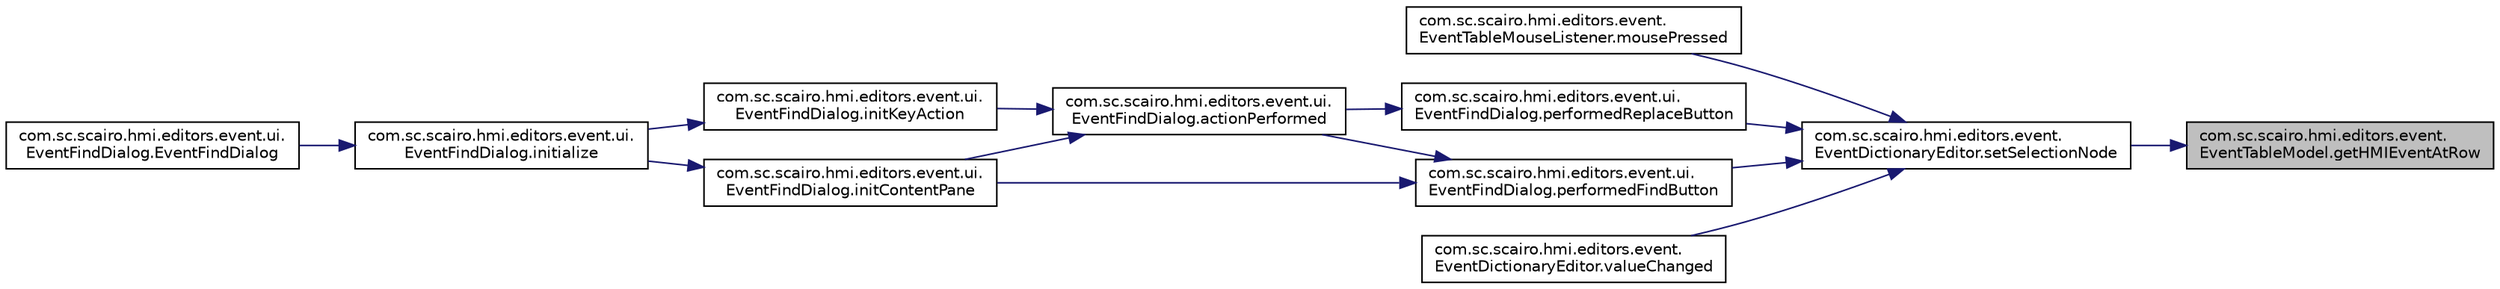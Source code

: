 digraph "com.sc.scairo.hmi.editors.event.EventTableModel.getHMIEventAtRow"
{
 // LATEX_PDF_SIZE
  edge [fontname="Helvetica",fontsize="10",labelfontname="Helvetica",labelfontsize="10"];
  node [fontname="Helvetica",fontsize="10",shape=record];
  rankdir="RL";
  Node1 [label="com.sc.scairo.hmi.editors.event.\lEventTableModel.getHMIEventAtRow",height=0.2,width=0.4,color="black", fillcolor="grey75", style="filled", fontcolor="black",tooltip=" "];
  Node1 -> Node2 [dir="back",color="midnightblue",fontsize="10",style="solid",fontname="Helvetica"];
  Node2 [label="com.sc.scairo.hmi.editors.event.\lEventDictionaryEditor.setSelectionNode",height=0.2,width=0.4,color="black", fillcolor="white", style="filled",URL="$classcom_1_1sc_1_1scairo_1_1hmi_1_1editors_1_1event_1_1_event_dictionary_editor.html#aa61a52a006d45a80b7dfadc8cf1c1cce",tooltip=" "];
  Node2 -> Node3 [dir="back",color="midnightblue",fontsize="10",style="solid",fontname="Helvetica"];
  Node3 [label="com.sc.scairo.hmi.editors.event.\lEventTableMouseListener.mousePressed",height=0.2,width=0.4,color="black", fillcolor="white", style="filled",URL="$classcom_1_1sc_1_1scairo_1_1hmi_1_1editors_1_1event_1_1_event_table_mouse_listener.html#ae4d6e098352cc2f5312fbf60f477a9c7",tooltip=" "];
  Node2 -> Node4 [dir="back",color="midnightblue",fontsize="10",style="solid",fontname="Helvetica"];
  Node4 [label="com.sc.scairo.hmi.editors.event.ui.\lEventFindDialog.performedFindButton",height=0.2,width=0.4,color="black", fillcolor="white", style="filled",URL="$classcom_1_1sc_1_1scairo_1_1hmi_1_1editors_1_1event_1_1ui_1_1_event_find_dialog.html#a3ba39cb3be1d2da21dc0e024b02483a4",tooltip=" "];
  Node4 -> Node5 [dir="back",color="midnightblue",fontsize="10",style="solid",fontname="Helvetica"];
  Node5 [label="com.sc.scairo.hmi.editors.event.ui.\lEventFindDialog.actionPerformed",height=0.2,width=0.4,color="black", fillcolor="white", style="filled",URL="$classcom_1_1sc_1_1scairo_1_1hmi_1_1editors_1_1event_1_1ui_1_1_event_find_dialog.html#afd1f88f372554dab00a5305e9a75f0c8",tooltip=" "];
  Node5 -> Node6 [dir="back",color="midnightblue",fontsize="10",style="solid",fontname="Helvetica"];
  Node6 [label="com.sc.scairo.hmi.editors.event.ui.\lEventFindDialog.initContentPane",height=0.2,width=0.4,color="black", fillcolor="white", style="filled",URL="$classcom_1_1sc_1_1scairo_1_1hmi_1_1editors_1_1event_1_1ui_1_1_event_find_dialog.html#a943a7ba08364feff12c9f01a08d638e4",tooltip=" "];
  Node6 -> Node7 [dir="back",color="midnightblue",fontsize="10",style="solid",fontname="Helvetica"];
  Node7 [label="com.sc.scairo.hmi.editors.event.ui.\lEventFindDialog.initialize",height=0.2,width=0.4,color="black", fillcolor="white", style="filled",URL="$classcom_1_1sc_1_1scairo_1_1hmi_1_1editors_1_1event_1_1ui_1_1_event_find_dialog.html#a01c543f804010f962d847b68d9a975aa",tooltip=" "];
  Node7 -> Node8 [dir="back",color="midnightblue",fontsize="10",style="solid",fontname="Helvetica"];
  Node8 [label="com.sc.scairo.hmi.editors.event.ui.\lEventFindDialog.EventFindDialog",height=0.2,width=0.4,color="black", fillcolor="white", style="filled",URL="$classcom_1_1sc_1_1scairo_1_1hmi_1_1editors_1_1event_1_1ui_1_1_event_find_dialog.html#ab951e4ad17ff28ac48e5457b0149cb30",tooltip=" "];
  Node5 -> Node9 [dir="back",color="midnightblue",fontsize="10",style="solid",fontname="Helvetica"];
  Node9 [label="com.sc.scairo.hmi.editors.event.ui.\lEventFindDialog.initKeyAction",height=0.2,width=0.4,color="black", fillcolor="white", style="filled",URL="$classcom_1_1sc_1_1scairo_1_1hmi_1_1editors_1_1event_1_1ui_1_1_event_find_dialog.html#a17c7ac31e18ce0aca46eafeeb1620aef",tooltip=" "];
  Node9 -> Node7 [dir="back",color="midnightblue",fontsize="10",style="solid",fontname="Helvetica"];
  Node4 -> Node6 [dir="back",color="midnightblue",fontsize="10",style="solid",fontname="Helvetica"];
  Node2 -> Node10 [dir="back",color="midnightblue",fontsize="10",style="solid",fontname="Helvetica"];
  Node10 [label="com.sc.scairo.hmi.editors.event.ui.\lEventFindDialog.performedReplaceButton",height=0.2,width=0.4,color="black", fillcolor="white", style="filled",URL="$classcom_1_1sc_1_1scairo_1_1hmi_1_1editors_1_1event_1_1ui_1_1_event_find_dialog.html#a25317744937a821474a0806a4a89551b",tooltip=" "];
  Node10 -> Node5 [dir="back",color="midnightblue",fontsize="10",style="solid",fontname="Helvetica"];
  Node2 -> Node11 [dir="back",color="midnightblue",fontsize="10",style="solid",fontname="Helvetica"];
  Node11 [label="com.sc.scairo.hmi.editors.event.\lEventDictionaryEditor.valueChanged",height=0.2,width=0.4,color="black", fillcolor="white", style="filled",URL="$classcom_1_1sc_1_1scairo_1_1hmi_1_1editors_1_1event_1_1_event_dictionary_editor.html#a62ee537bb0b6392496c0711a244c5641",tooltip=" "];
}

